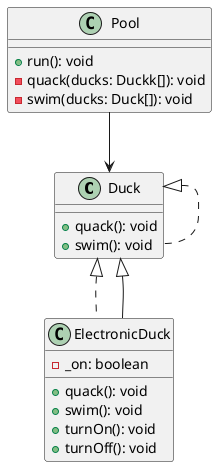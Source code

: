 @startuml


class Duck implements Duck {
    +quack(): void
    +swim(): void
}

class ElectronicDuck implements Duck {
    -_on: boolean
    +quack(): void
    +swim(): void
    +turnOn(): void
    +turnOff(): void
}

class Pool {
    +run(): void
    -quack(ducks: Duckk[]): void
    -swim(ducks: Duck[]): void
}


Duck <|--ElectronicDuck
Pool --> Duck 
@enduml
